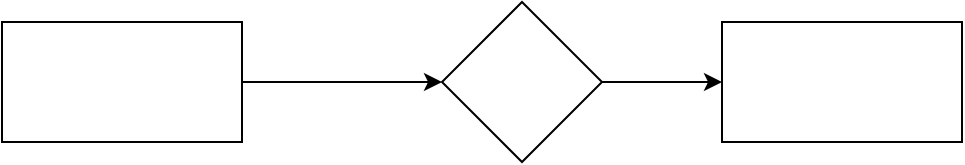 <mxfile version="22.0.8" type="github">
  <diagram name="第 1 页" id="sKVKIKAfT5i1lr5p1Fda">
    <mxGraphModel dx="954" dy="570" grid="1" gridSize="10" guides="1" tooltips="1" connect="1" arrows="1" fold="1" page="1" pageScale="1" pageWidth="827" pageHeight="1169" math="0" shadow="0">
      <root>
        <mxCell id="0" />
        <mxCell id="1" parent="0" />
        <mxCell id="SWaqPzIN5o1MN7dZsbhg-3" value="" style="edgeStyle=orthogonalEdgeStyle;rounded=0;orthogonalLoop=1;jettySize=auto;html=1;" edge="1" parent="1" source="SWaqPzIN5o1MN7dZsbhg-1" target="SWaqPzIN5o1MN7dZsbhg-2">
          <mxGeometry relative="1" as="geometry" />
        </mxCell>
        <mxCell id="SWaqPzIN5o1MN7dZsbhg-1" value="" style="rounded=0;whiteSpace=wrap;html=1;" vertex="1" parent="1">
          <mxGeometry x="130" y="160" width="120" height="60" as="geometry" />
        </mxCell>
        <mxCell id="SWaqPzIN5o1MN7dZsbhg-5" value="" style="edgeStyle=orthogonalEdgeStyle;rounded=0;orthogonalLoop=1;jettySize=auto;html=1;" edge="1" parent="1" source="SWaqPzIN5o1MN7dZsbhg-2" target="SWaqPzIN5o1MN7dZsbhg-4">
          <mxGeometry relative="1" as="geometry" />
        </mxCell>
        <mxCell id="SWaqPzIN5o1MN7dZsbhg-2" value="" style="rhombus;whiteSpace=wrap;html=1;rounded=0;" vertex="1" parent="1">
          <mxGeometry x="350" y="150" width="80" height="80" as="geometry" />
        </mxCell>
        <mxCell id="SWaqPzIN5o1MN7dZsbhg-4" value="" style="whiteSpace=wrap;html=1;rounded=0;" vertex="1" parent="1">
          <mxGeometry x="490" y="160" width="120" height="60" as="geometry" />
        </mxCell>
      </root>
    </mxGraphModel>
  </diagram>
</mxfile>

